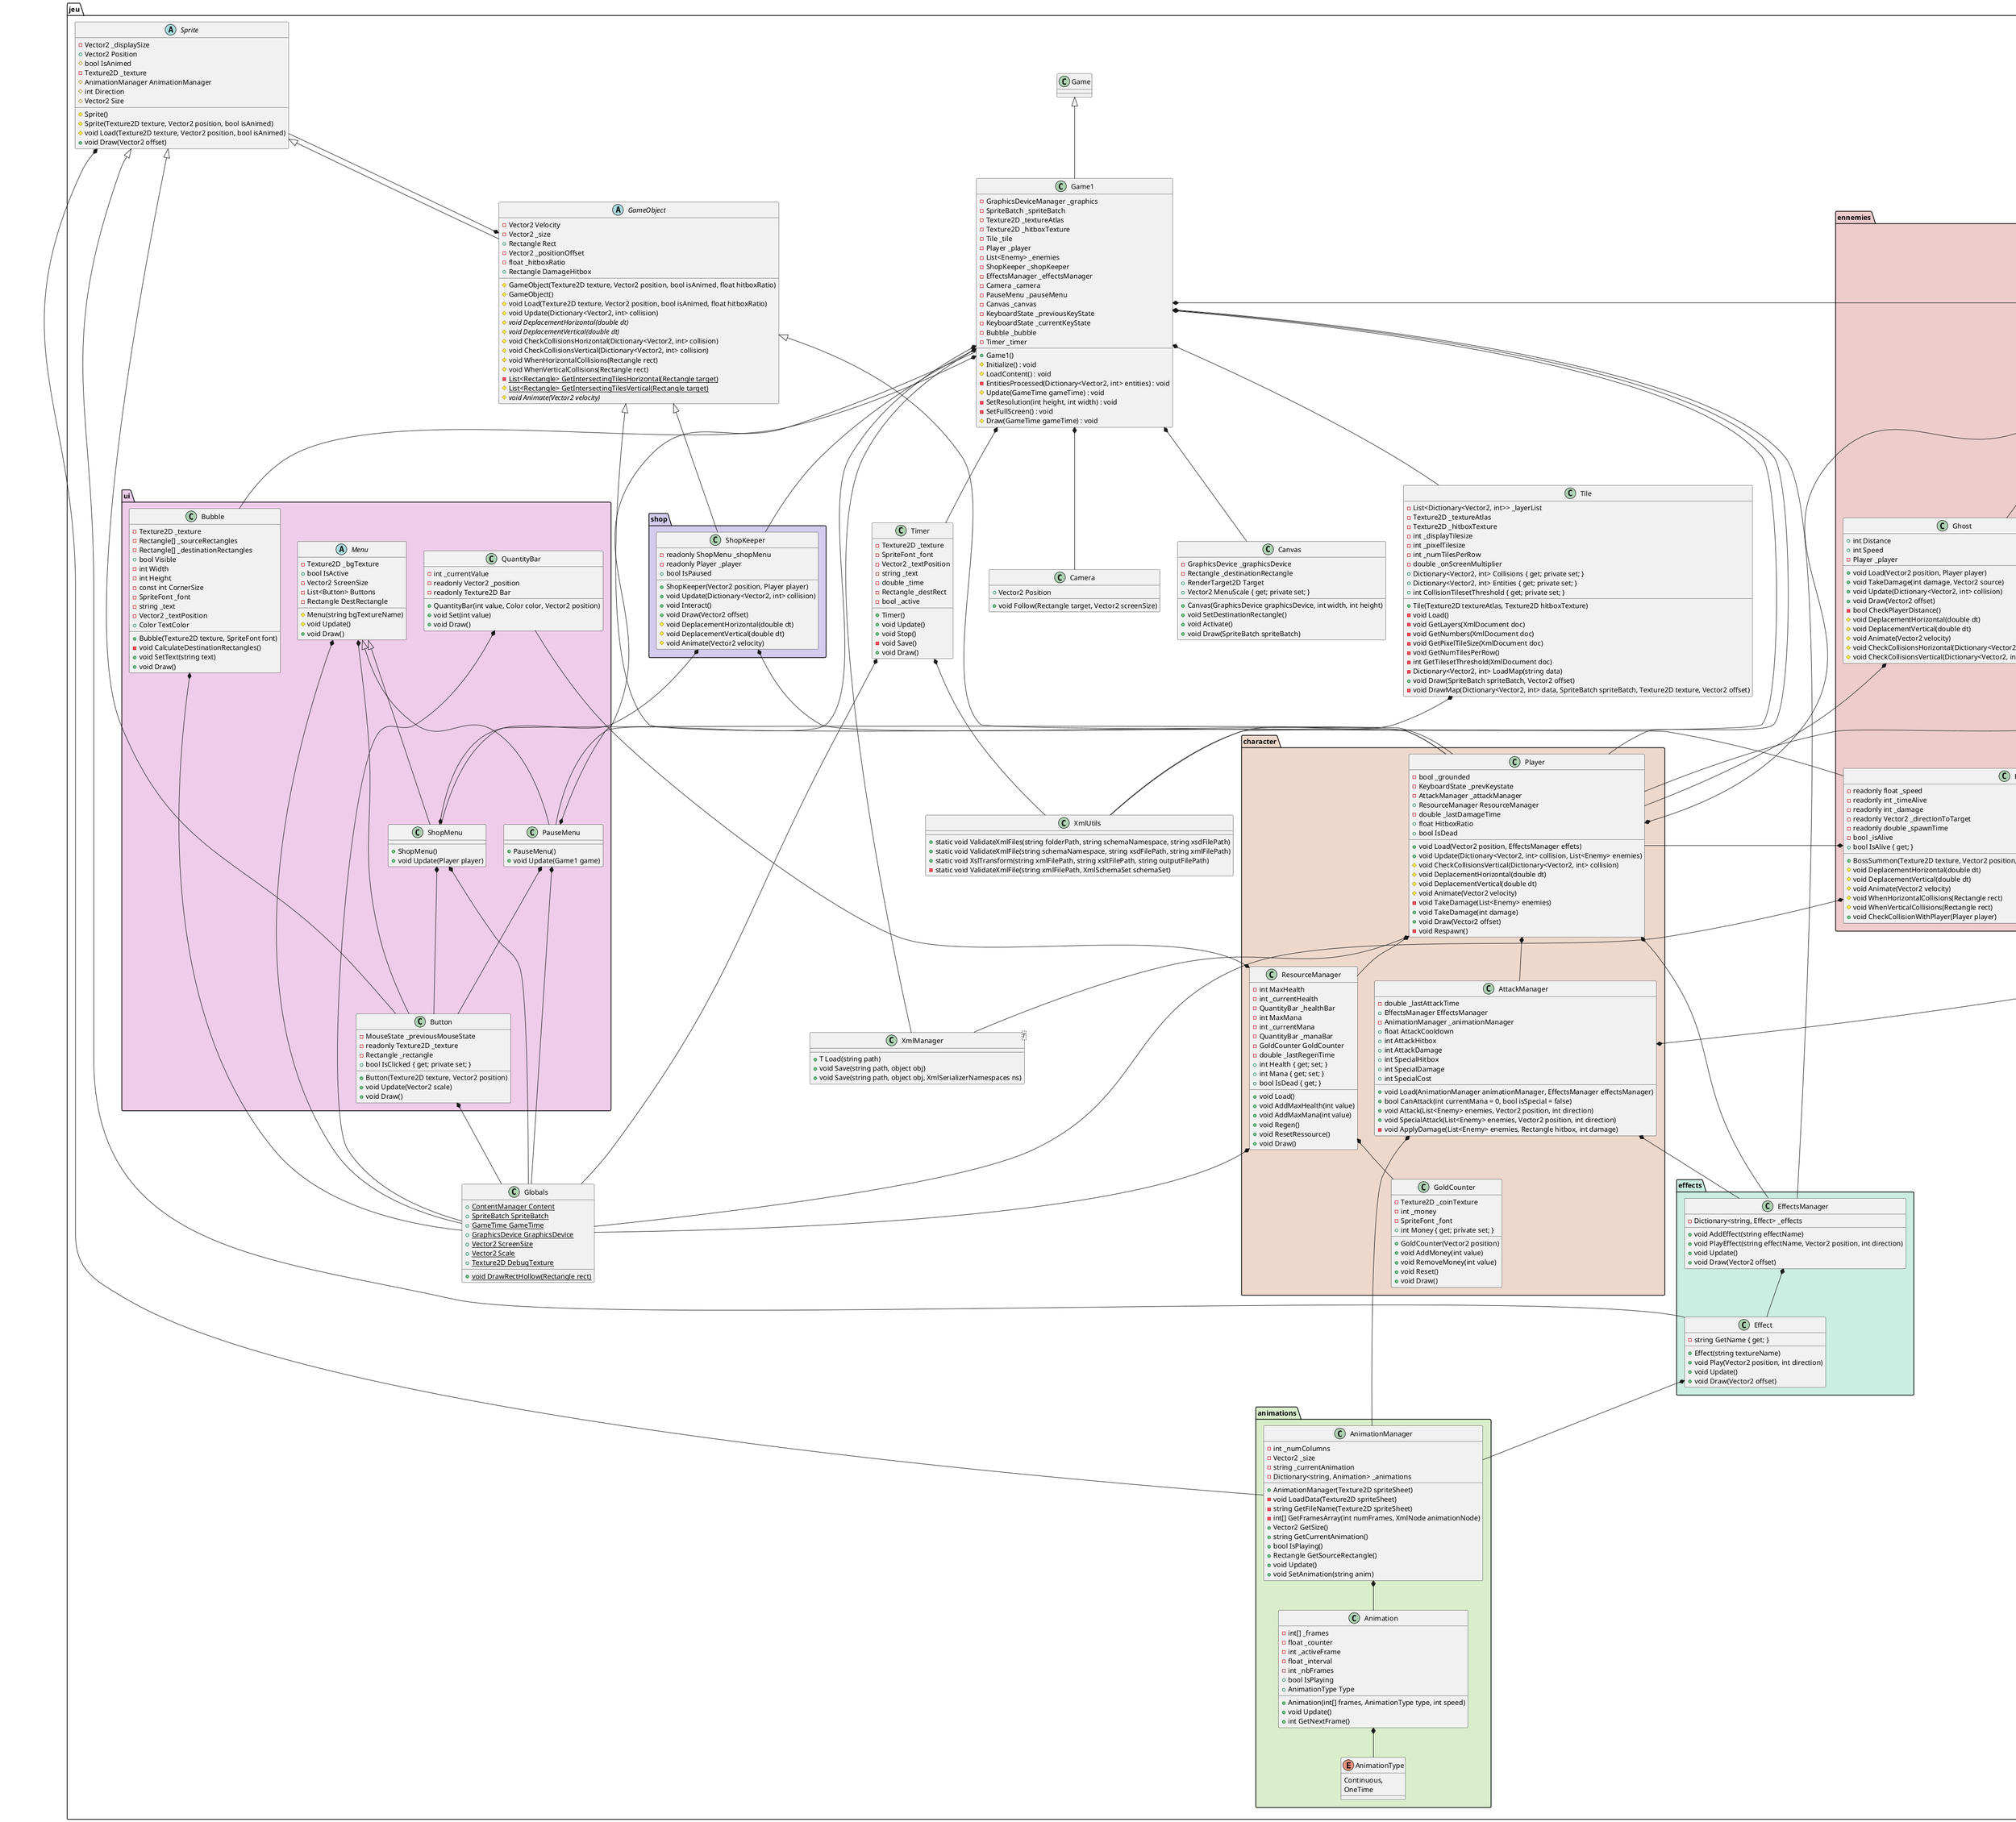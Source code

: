 @startuml

    package jeu #FFFFFF {
    
        class Game1 extends Game {
            - GraphicsDeviceManager _graphics
            - SpriteBatch _spriteBatch
            - Texture2D _textureAtlas
            - Texture2D _hitboxTexture
            - Tile _tile
            - Player _player
            - List<Enemy> _enemies
            - ShopKeeper _shopKeeper
            - EffectsManager _effectsManager
            - Camera _camera
            - PauseMenu _pauseMenu
            - Canvas _canvas
            - KeyboardState _previousKeyState
            - KeyboardState _currentKeyState
            - Bubble _bubble
            - Timer _timer
            + Game1()
            # Initialize() : void
            # LoadContent() : void
            - EntitiesProcessed(Dictionary<Vector2, int> entities) : void
            # Update(GameTime gameTime) : void
            - SetResolution(int height, int width) : void
            - SetFullScreen() : void
            # Draw(GameTime gameTime) : void
        }
        
        abstract class Sprite {
            - Vector2 _displaySize
            + Vector2 Position
            # bool IsAnimed
            - Texture2D _texture
            # AnimationManager AnimationManager
            # int Direction
            # Vector2 Size
            # Sprite()
            # Sprite(Texture2D texture, Vector2 position, bool isAnimed)
            # void Load(Texture2D texture, Vector2 position, bool isAnimed)
            + void Draw(Vector2 offset)
        }
        
        abstract class GameObject extends Sprite {
            - Vector2 Velocity
            - Vector2 _size
            + Rectangle Rect
            - Vector2 _positionOffset
            - float _hitboxRatio
            + Rectangle DamageHitbox
            # GameObject(Texture2D texture, Vector2 position, bool isAnimed, float hitboxRatio)
            # GameObject()
            # void Load(Texture2D texture, Vector2 position, bool isAnimed, float hitboxRatio)
            # void Update(Dictionary<Vector2, int> collision)
            # {abstract} void DeplacementHorizontal(double dt)
            # {abstract} void DeplacementVertical(double dt)
            # void CheckCollisionsHorizontal(Dictionary<Vector2, int> collision)
            # void CheckCollisionsVertical(Dictionary<Vector2, int> collision)
            # void WhenHorizontalCollisions(Rectangle rect)
            # void WhenVerticalCollisions(Rectangle rect)
            - {static} List<Rectangle> GetIntersectingTilesHorizontal(Rectangle target)
            # {static} List<Rectangle> GetIntersectingTilesVertical(Rectangle target)
            # {abstract} void Animate(Vector2 velocity)
        }
        
        class Camera {
            + Vector2 Position
            + void Follow(Rectangle target, Vector2 screenSize)
        }
        
        class Canvas {
            - GraphicsDevice _graphicsDevice
            - Rectangle _destinationRectangle
            + RenderTarget2D Target
            + Vector2 MenuScale { get; private set; }
            + Canvas(GraphicsDevice graphicsDevice, int width, int height)
            + void SetDestinationRectangle()
            + void Activate()
            + void Draw(SpriteBatch spriteBatch)
        }
        
        static class Globals {
            + {static} ContentManager Content
            + {static} SpriteBatch SpriteBatch
            + {static} GameTime GameTime
            + {static} GraphicsDevice GraphicsDevice
            + {static} Vector2 ScreenSize
            + {static} Vector2 Scale
            + {static} Texture2D DebugTexture
            + {static} void DrawRectHollow(Rectangle rect)
        }
        
        class Tile {
            - List<Dictionary<Vector2, int>> _layerList
            - Texture2D _textureAtlas
            - Texture2D _hitboxTexture
            - int _displayTilesize
            - int _pixelTilesize
            - int _numTilesPerRow
            - double _onScreenMultiplier
            + Dictionary<Vector2, int> Collisions { get; private set; }
            + Dictionary<Vector2, int> Entities { get; private set; }
            + int CollisionTilesetThreshold { get; private set; }
            + Tile(Texture2D textureAtlas, Texture2D hitboxTexture)
            - void Load()
            - void GetLayers(XmlDocument doc)
            - void GetNumbers(XmlDocument doc)
            - void GetPixelTileSize(XmlDocument doc)
            - void GetNumTilesPerRow()
            - int GetTilesetThreshold(XmlDocument doc)
            - Dictionary<Vector2, int> LoadMap(string data)
            + void Draw(SpriteBatch spriteBatch, Vector2 offset)
            - void DrawMap(Dictionary<Vector2, int> data, SpriteBatch spriteBatch, Texture2D texture, Vector2 offset)
        }
        
        class Timer {
            - Texture2D _texture
            - SpriteFont _font
            - Vector2 _textPosition
            - string _text
            - double _time
            - Rectangle _destRect
            - bool _active
            + Timer()
            + void Update()
            + void Stop()
            - void Save()
            + void Draw()
        }
        
        class XmlManager<T> {
            + T Load(string path)
            + void Save(string path, object obj)
            + void Save(string path, object obj, XmlSerializerNamespaces ns)
        }
        
        static class XmlUtils {
            + static void ValidateXmlFiles(string folderPath, string schemaNamespace, string xsdFilePath)
            + static void ValidateXmlFile(string schemaNamespace, string xsdFilePath, string xmlFilePath)
            + static void XslTransform(string xmlFilePath, string xsltFilePath, string outputFilePath)
            - static void ValidateXmlFile(string xmlFilePath, XmlSchemaSet schemaSet)
        }
           
    }
    
    package jeu.ui #EECCEA {
    
        class Bubble {
            - Texture2D _texture
            - Rectangle[] _sourceRectangles
            - Rectangle[] _destinationRectangles
            + bool Visible
            - int Width
            - int Height
            - const int CornerSize
            - SpriteFont _font
            - string _text
            - Vector2 _textPosition
            + Color TextColor
            + Bubble(Texture2D texture, SpriteFont font)
            - void CalculateDestinationRectangles()
            + void SetText(string text)
            + void Draw()
        }
        
        class Button extends jeu.Sprite {
            - MouseState _previousMouseState
            - readonly Texture2D _texture
            - Rectangle _rectangle
            + bool IsClicked { get; private set; }
            + Button(Texture2D texture, Vector2 position)
            + void Update(Vector2 scale)
            + void Draw()
        }
        
        abstract class Menu {
            - Texture2D _bgTexture
            + bool IsActive
            - Vector2 ScreenSize
            - List<Button> Buttons
            - Rectangle DestRectangle
            # Menu(string bgTextureName)
            # void Update()
            + void Draw()
        }
        
        class PauseMenu extends Menu {
            + PauseMenu()
            + void Update(Game1 game)
        }
        
        class QuantityBar {
            - int _currentValue
            - readonly Vector2 _position
            - readonly Texture2D Bar
            + QuantityBar(int value, Color color, Vector2 position)
            + void Set(int value)
            + void Draw()
        }
        
        class ShopMenu extends Menu {
            + ShopMenu()
            + void Update(Player player)
        }
    
    }
    
    package jeu.shop #D3CCEE {
    
        class ShopKeeper extends jeu.GameObject {
            - readonly ShopMenu _shopMenu
            - readonly Player _player
            + bool IsPaused
            + ShopKeeper(Vector2 position, Player player)
            + void Update(Dictionary<Vector2, int> collision)
            + void Interact()
            + void Draw(Vector2 offset)
            # void DeplacementHorizontal(double dt)
            # void DeplacementVertical(double dt)
            # void Animate(Vector2 velocity)
        }
        
    }
    
    package jeu.ennemies #EECCCC {
    
        class Boss extends Enemy {
            - int _counter
            - double _lastAttackTime
            - bool _isBloqued
            - Player _player
            - Texture2D _summonTexture
            - int _interval
            + int Interval
            + int AttackCooldown
            + int Distance
            + int AttackRange
            + int Speed
            + int SummonSpeed
            + int SummonTime
            + int SummonDamage
            - List<BossSummon> _summons
            + BossState CurrentState { get; private set; }
            + void Load(Vector2 position, Player player)
            # void DeplacementHorizontal(double dt)
            # void DeplacementVertical(double dt)
            # void Animate(Vector2 velocity)
            - void Bloqued()
            - void DeathAnim()
            - void SpecialAnim()
            - void AttackAnim()
            + void Update(Dictionary<Vector2, int> collision)
            + void Draw(Vector2 offset)
        }
        
        enum BossState {
            Normal
            Special
            Dying
            Attacking
        }
        
        class BossSummon extends jeu.GameObject {
            - readonly float _speed
            - readonly int _timeAlive
            - readonly int _damage
            - readonly Vector2 _directionToTarget
            - readonly double _spawnTime
            - bool _isAlive
            + bool IsAlive { get; }
            + BossSummon(Texture2D texture, Vector2 position, Vector2 targetPosition, int speed, int timeAlive, int damage)
            # void DeplacementHorizontal(double dt)
            # void DeplacementVertical(double dt)
            # void Animate(Vector2 velocity)
            # void WhenHorizontalCollisions(Rectangle rect)
            # void WhenVerticalCollisions(Rectangle rect)
            + void CheckCollisionWithPlayer(Player player)
        }
        
        abstract class Enemy {
            - Vector2 StartPosition
            - int _currentHealth
            + float HitboxRatio
            + int MaxHealth
            + int DamageDealt
            + int Health { get; private set; }
            + Enemy(Texture2D texture, Vector2 position, int maxHealth, float hitboxRatio)
            # Enemy()
            + void Load(Texture2D texture, Vector2 position)
            + void TakeDamage(int damage, Vector2 source)
            # abstract void DeplacementHorizontal(double dt)
            # abstract void DeplacementVertical(double dt)
            # abstract void Animate(Vector2 velocity)
        }
        
        class Ghost extends Enemy {
            + int Distance
            + int Speed
            - Player _player
            + void Load(Vector2 position, Player player)
            + void TakeDamage(int damage, Vector2 source)
            + void Update(Dictionary<Vector2, int> collision)
            + void Draw(Vector2 offset)
            - bool CheckPlayerDistance()
            # void DeplacementHorizontal(double dt)
            # void DeplacementVertical(double dt)
            # void Animate(Vector2 velocity)
            # void CheckCollisionsHorizontal(Dictionary<Vector2, int> collision)
            # void CheckCollisionsVertical(Dictionary<Vector2, int> collision)
        }
        
        class Snake extends Enemy {
            + int Speed
            + int Distance
            + void Load(Vector2 position)
            # void DeplacementHorizontal(double dt)
            # void DeplacementVertical(double dt)
            # void Animate(Vector2 velocity)
        }
        
        class Spike extends Enemy {
            + void Load(Vector2 position)
            # void DeplacementHorizontal(double dt)
            # void DeplacementVertical(double dt)
            # void Animate(Vector2 velocity)
        }
            
    }
    
    package jeu.effects #CCEEE2 {
    
        class EffectsManager {
            - Dictionary<string, Effect> _effects
            + void AddEffect(string effectName)
            + void PlayEffect(string effectName, Vector2 position, int direction)
            + void Update()
            + void Draw(Vector2 offset)
        }
        
        class Effect extends jeu.Sprite {
            - string GetName { get; }
            + Effect(string textureName)
            + void Play(Vector2 position, int direction)
            + void Update()
            + void Draw(Vector2 offset)
        }
    
    }
    
    package jeu.animations #DAEECC {
        
        class AnimationManager {
            - int _numColumns
            - Vector2 _size
            - string _currentAnimation
            - Dictionary<string, Animation> _animations
            + AnimationManager(Texture2D spriteSheet)
            - void LoadData(Texture2D spriteSheet)
            - string GetFileName(Texture2D spriteSheet)
            - int[] GetFramesArray(int numFrames, XmlNode animationNode)
            + Vector2 GetSize()
            + string GetCurrentAnimation()
            + bool IsPlaying()
            + Rectangle GetSourceRectangle()
            + void Update()
            + void SetAnimation(string anim)
        }
        
        class Animation {
            - int[] _frames
            - float _counter
            - int _activeFrame
            - float _interval
            - int _nbFrames
            + bool IsPlaying
            + AnimationType Type
            + Animation(int[] frames, AnimationType type, int speed)
            + void Update()
            + int GetNextFrame()
        }
        
        enum AnimationType
        {
            Continuous,
            OneTime
        }
    
    }
    
    package jeu.character #EED8CC {
        
        class AttackManager {
            - double _lastAttackTime
            + EffectsManager EffectsManager
            - AnimationManager _animationManager
            + float AttackCooldown
            + int AttackHitbox
            + int AttackDamage
            + int SpecialHitbox
            + int SpecialDamage
            + int SpecialCost
            + void Load(AnimationManager animationManager, EffectsManager effectsManager)
            + bool CanAttack(int currentMana = 0, bool isSpecial = false)
            + void Attack(List<Enemy> enemies, Vector2 position, int direction)
            + void SpecialAttack(List<Enemy> enemies, Vector2 position, int direction)
            - void ApplyDamage(List<Enemy> enemies, Rectangle hitbox, int damage)
        }
        
        class GoldCounter {
            - Texture2D _coinTexture
            - int _money
            - SpriteFont _font
            + int Money { get; private set; }
            + GoldCounter(Vector2 position)
            + void AddMoney(int value)
            + void RemoveMoney(int value)
            + void Reset()
            + void Draw()
        }
        
        class ResourceManager {
            - int MaxHealth
            - int _currentHealth
            - QuantityBar _healthBar
            - int MaxMana
            - int _currentMana
            - QuantityBar _manaBar
            - GoldCounter GoldCounter
            - double _lastRegenTime
            + int Health { get; set; }
            + int Mana { get; set; }
            + bool IsDead { get; }
            + void Load()
            + void AddMaxHealth(int value)
            + void AddMaxMana(int value)
            + void Regen()
            + void ResetRessource()
            + void Draw()
        }
        
        class Player extends jeu.GameObject {
            - bool _grounded
            - KeyboardState _prevKeystate
            - AttackManager _attackManager
            + ResourceManager ResourceManager
            - double _lastDamageTime
            + float HitboxRatio
            + bool IsDead
            + void Load(Vector2 position, EffectsManager effets)
            + void Update(Dictionary<Vector2, int> collision, List<Enemy> enemies)
            # void CheckCollisionsVertical(Dictionary<Vector2, int> collision)
            # void DeplacementHorizontal(double dt)
            # void DeplacementVertical(double dt)
            # void Animate(Vector2 velocity)
            - void TakeDamage(List<Enemy> enemies)
            + void TakeDamage(int damage)
            + void Draw(Vector2 offset)
            - void Respawn()
        }
    
    }
    

'Relations entre les classes
Game1 *-- Tile
Game1 *-- Player
Game1 *-- Enemy
Game1 *-- ShopKeeper
Game1 *-- EffectsManager
Game1 *-- Camera
Game1 *-- PauseMenu
Game1 *-- Canvas
Game1 *-- Bubble
Game1 *-- Timer
Game1 *-- XmlManager
Game1 *-- XmlUtils

Sprite *-- AnimationManager

GameObject *-- Sprite

Tile *-- XmlUtils

Timer *-- Globals
Timer *-- XmlUtils

Bubble *-- Globals

Button *-- Globals

Menu *-- Button
Menu *-- Globals

PauseMenu *-- Button
PauseMenu *-- Globals
PauseMenu *-- Game1

QuantityBar *-- Globals

ShopMenu *-- Button
ShopMenu *-- Globals
ShopMenu *-- Player


ShopKeeper *-- ShopMenu
ShopKeeper *-- Player


Boss *-- Player
Boss *-- BossSummon
Boss *-- BossState

BossSummon *-- Player
BossSummon *-- Globals

Ghost *-- Player


EffectsManager *-- Effect

Effect *-- AnimationManager


AnimationManager *-- Animation

Animation *-- AnimationType


AttackManager *-- EffectsManager
AttackManager *-- AnimationManager
AttackManager *-- Enemy

ResourceManager *-- QuantityBar
ResourceManager *-- GoldCounter
ResourceManager *-- Globals

Player *-- AttackManager
Player *-- ResourceManager
Player *-- EffectsManager
Player *-- Enemy
Player *-- XmlManager

@enduml